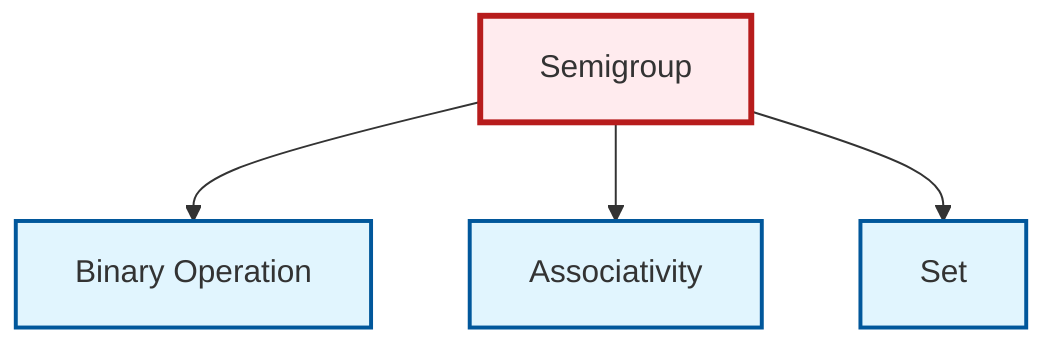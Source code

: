 graph TD
    classDef definition fill:#e1f5fe,stroke:#01579b,stroke-width:2px
    classDef theorem fill:#f3e5f5,stroke:#4a148c,stroke-width:2px
    classDef axiom fill:#fff3e0,stroke:#e65100,stroke-width:2px
    classDef example fill:#e8f5e9,stroke:#1b5e20,stroke-width:2px
    classDef current fill:#ffebee,stroke:#b71c1c,stroke-width:3px
    def-associativity["Associativity"]:::definition
    def-set["Set"]:::definition
    def-binary-operation["Binary Operation"]:::definition
    def-semigroup["Semigroup"]:::definition
    def-semigroup --> def-binary-operation
    def-semigroup --> def-associativity
    def-semigroup --> def-set
    class def-semigroup current